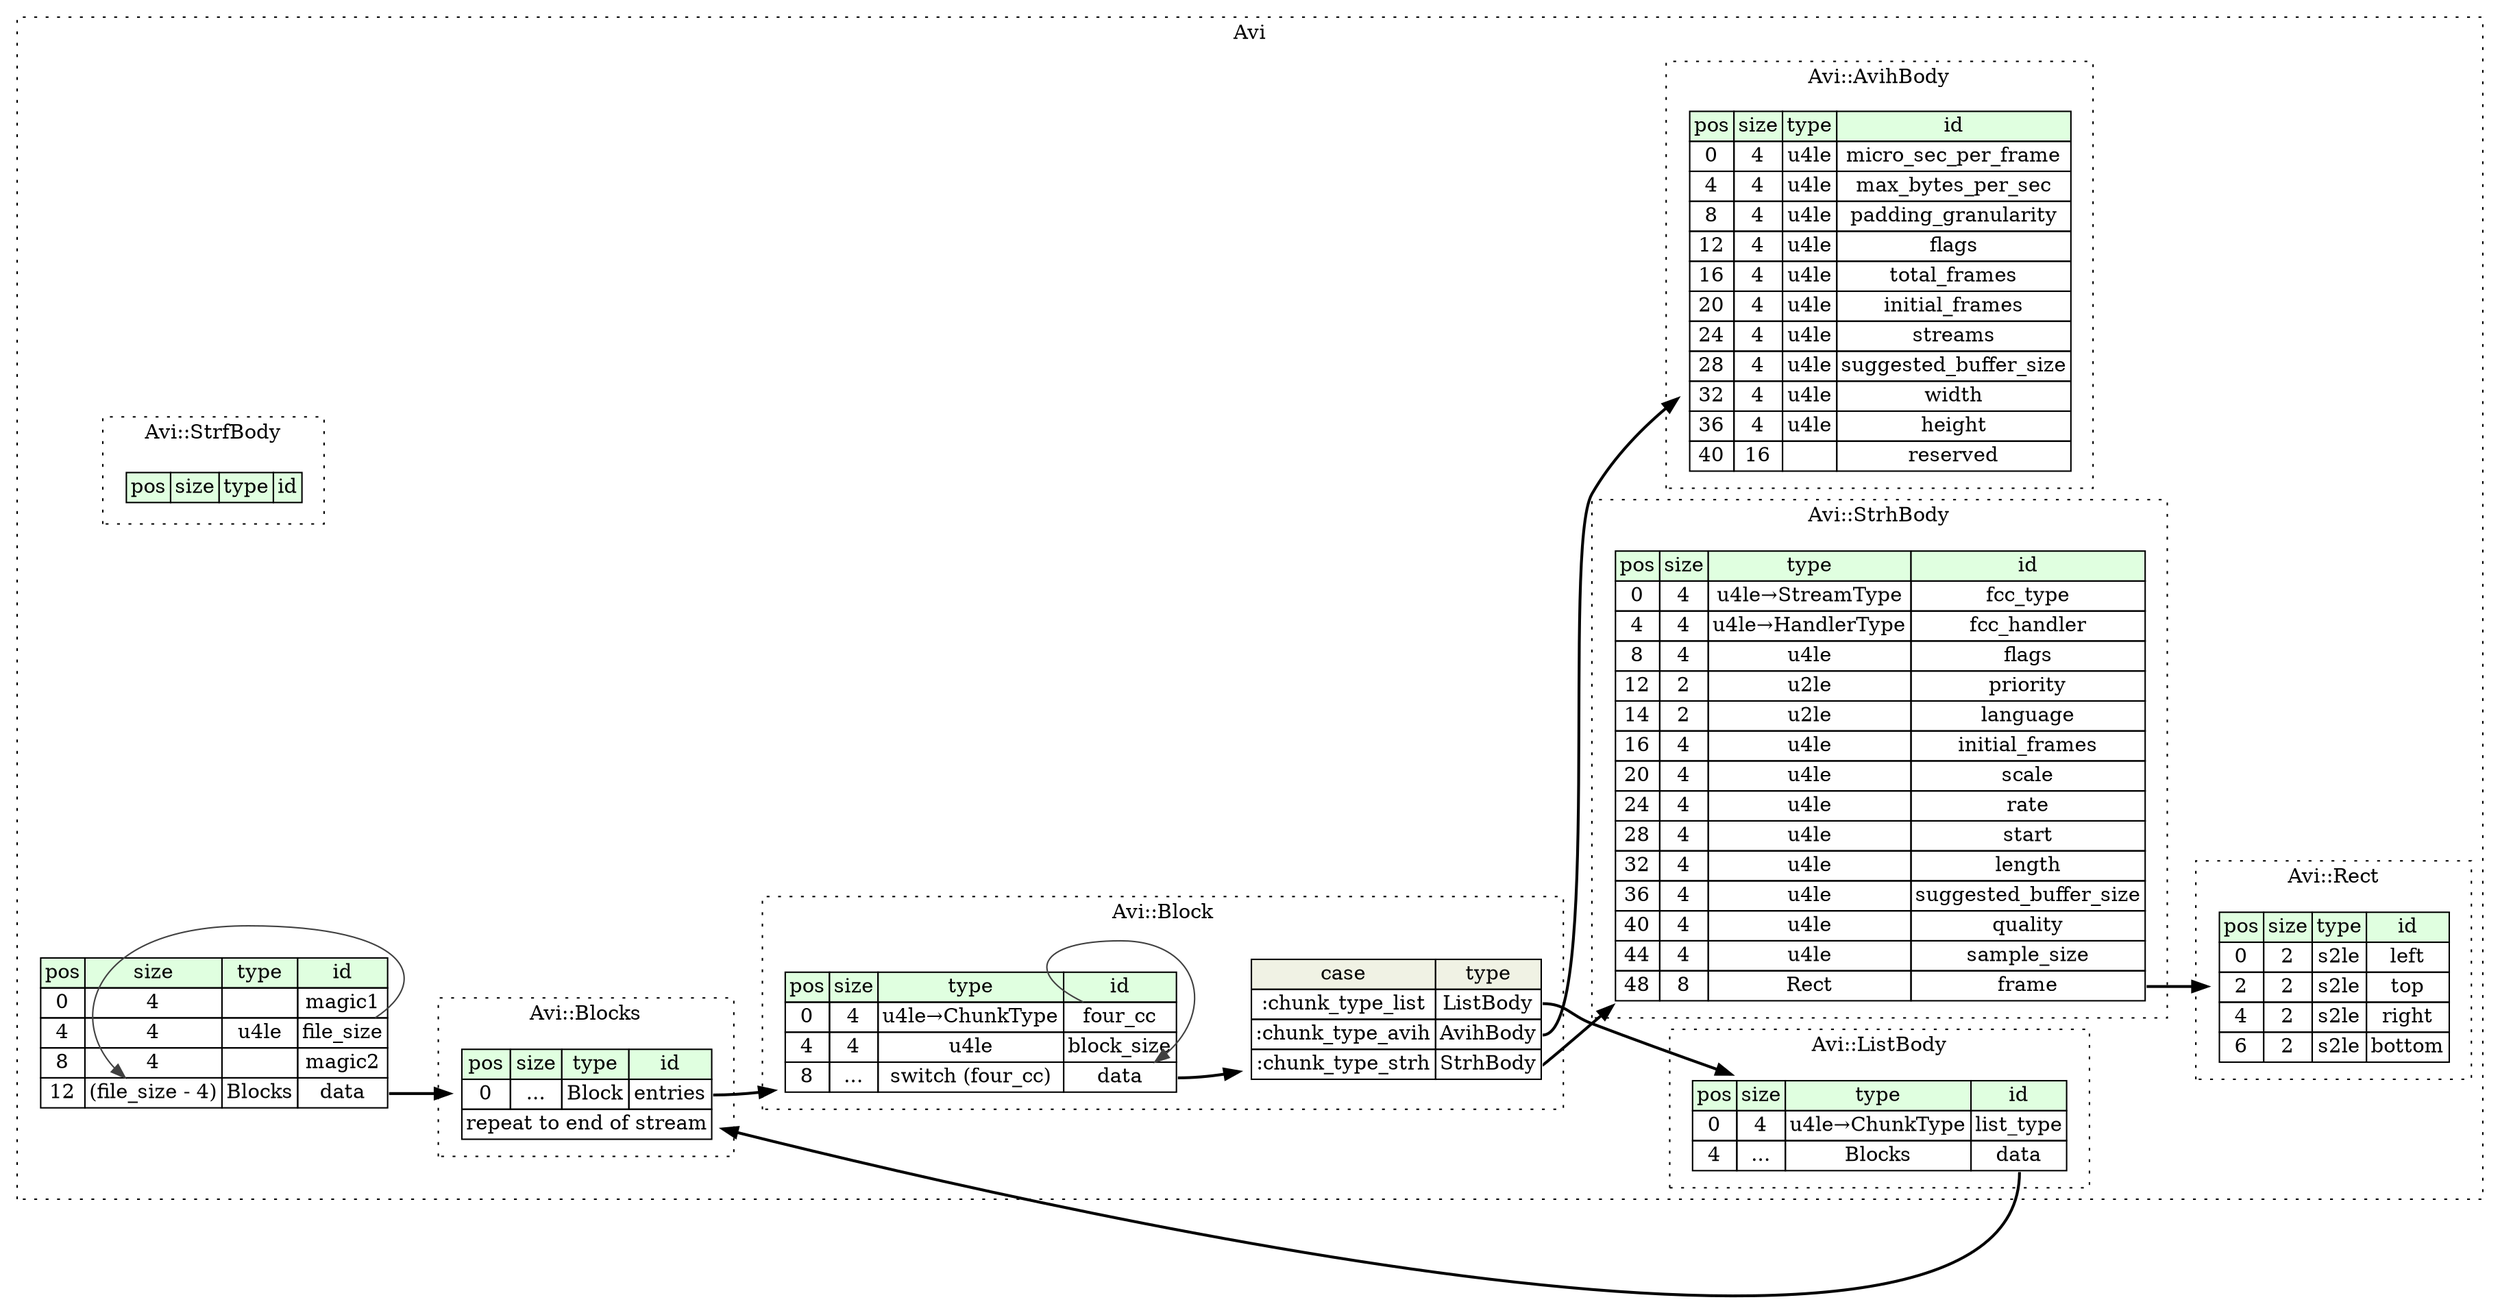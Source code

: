 digraph {
	rankdir=LR;
	node [shape=plaintext];
	subgraph cluster__avi {
		label="Avi";
		graph[style=dotted];

		avi__seq [label=<<TABLE BORDER="0" CELLBORDER="1" CELLSPACING="0">
			<TR><TD BGCOLOR="#E0FFE0">pos</TD><TD BGCOLOR="#E0FFE0">size</TD><TD BGCOLOR="#E0FFE0">type</TD><TD BGCOLOR="#E0FFE0">id</TD></TR>
			<TR><TD PORT="magic1_pos">0</TD><TD PORT="magic1_size">4</TD><TD></TD><TD PORT="magic1_type">magic1</TD></TR>
			<TR><TD PORT="file_size_pos">4</TD><TD PORT="file_size_size">4</TD><TD>u4le</TD><TD PORT="file_size_type">file_size</TD></TR>
			<TR><TD PORT="magic2_pos">8</TD><TD PORT="magic2_size">4</TD><TD></TD><TD PORT="magic2_type">magic2</TD></TR>
			<TR><TD PORT="data_pos">12</TD><TD PORT="data_size">(file_size - 4)</TD><TD>Blocks</TD><TD PORT="data_type">data</TD></TR>
		</TABLE>>];
		subgraph cluster__list_body {
			label="Avi::ListBody";
			graph[style=dotted];

			list_body__seq [label=<<TABLE BORDER="0" CELLBORDER="1" CELLSPACING="0">
				<TR><TD BGCOLOR="#E0FFE0">pos</TD><TD BGCOLOR="#E0FFE0">size</TD><TD BGCOLOR="#E0FFE0">type</TD><TD BGCOLOR="#E0FFE0">id</TD></TR>
				<TR><TD PORT="list_type_pos">0</TD><TD PORT="list_type_size">4</TD><TD>u4le→ChunkType</TD><TD PORT="list_type_type">list_type</TD></TR>
				<TR><TD PORT="data_pos">4</TD><TD PORT="data_size">...</TD><TD>Blocks</TD><TD PORT="data_type">data</TD></TR>
			</TABLE>>];
		}
		subgraph cluster__rect {
			label="Avi::Rect";
			graph[style=dotted];

			rect__seq [label=<<TABLE BORDER="0" CELLBORDER="1" CELLSPACING="0">
				<TR><TD BGCOLOR="#E0FFE0">pos</TD><TD BGCOLOR="#E0FFE0">size</TD><TD BGCOLOR="#E0FFE0">type</TD><TD BGCOLOR="#E0FFE0">id</TD></TR>
				<TR><TD PORT="left_pos">0</TD><TD PORT="left_size">2</TD><TD>s2le</TD><TD PORT="left_type">left</TD></TR>
				<TR><TD PORT="top_pos">2</TD><TD PORT="top_size">2</TD><TD>s2le</TD><TD PORT="top_type">top</TD></TR>
				<TR><TD PORT="right_pos">4</TD><TD PORT="right_size">2</TD><TD>s2le</TD><TD PORT="right_type">right</TD></TR>
				<TR><TD PORT="bottom_pos">6</TD><TD PORT="bottom_size">2</TD><TD>s2le</TD><TD PORT="bottom_type">bottom</TD></TR>
			</TABLE>>];
		}
		subgraph cluster__blocks {
			label="Avi::Blocks";
			graph[style=dotted];

			blocks__seq [label=<<TABLE BORDER="0" CELLBORDER="1" CELLSPACING="0">
				<TR><TD BGCOLOR="#E0FFE0">pos</TD><TD BGCOLOR="#E0FFE0">size</TD><TD BGCOLOR="#E0FFE0">type</TD><TD BGCOLOR="#E0FFE0">id</TD></TR>
				<TR><TD PORT="entries_pos">0</TD><TD PORT="entries_size">...</TD><TD>Block</TD><TD PORT="entries_type">entries</TD></TR>
				<TR><TD COLSPAN="4" PORT="entries__repeat">repeat to end of stream</TD></TR>
			</TABLE>>];
		}
		subgraph cluster__avih_body {
			label="Avi::AvihBody";
			graph[style=dotted];

			avih_body__seq [label=<<TABLE BORDER="0" CELLBORDER="1" CELLSPACING="0">
				<TR><TD BGCOLOR="#E0FFE0">pos</TD><TD BGCOLOR="#E0FFE0">size</TD><TD BGCOLOR="#E0FFE0">type</TD><TD BGCOLOR="#E0FFE0">id</TD></TR>
				<TR><TD PORT="micro_sec_per_frame_pos">0</TD><TD PORT="micro_sec_per_frame_size">4</TD><TD>u4le</TD><TD PORT="micro_sec_per_frame_type">micro_sec_per_frame</TD></TR>
				<TR><TD PORT="max_bytes_per_sec_pos">4</TD><TD PORT="max_bytes_per_sec_size">4</TD><TD>u4le</TD><TD PORT="max_bytes_per_sec_type">max_bytes_per_sec</TD></TR>
				<TR><TD PORT="padding_granularity_pos">8</TD><TD PORT="padding_granularity_size">4</TD><TD>u4le</TD><TD PORT="padding_granularity_type">padding_granularity</TD></TR>
				<TR><TD PORT="flags_pos">12</TD><TD PORT="flags_size">4</TD><TD>u4le</TD><TD PORT="flags_type">flags</TD></TR>
				<TR><TD PORT="total_frames_pos">16</TD><TD PORT="total_frames_size">4</TD><TD>u4le</TD><TD PORT="total_frames_type">total_frames</TD></TR>
				<TR><TD PORT="initial_frames_pos">20</TD><TD PORT="initial_frames_size">4</TD><TD>u4le</TD><TD PORT="initial_frames_type">initial_frames</TD></TR>
				<TR><TD PORT="streams_pos">24</TD><TD PORT="streams_size">4</TD><TD>u4le</TD><TD PORT="streams_type">streams</TD></TR>
				<TR><TD PORT="suggested_buffer_size_pos">28</TD><TD PORT="suggested_buffer_size_size">4</TD><TD>u4le</TD><TD PORT="suggested_buffer_size_type">suggested_buffer_size</TD></TR>
				<TR><TD PORT="width_pos">32</TD><TD PORT="width_size">4</TD><TD>u4le</TD><TD PORT="width_type">width</TD></TR>
				<TR><TD PORT="height_pos">36</TD><TD PORT="height_size">4</TD><TD>u4le</TD><TD PORT="height_type">height</TD></TR>
				<TR><TD PORT="reserved_pos">40</TD><TD PORT="reserved_size">16</TD><TD></TD><TD PORT="reserved_type">reserved</TD></TR>
			</TABLE>>];
		}
		subgraph cluster__block {
			label="Avi::Block";
			graph[style=dotted];

			block__seq [label=<<TABLE BORDER="0" CELLBORDER="1" CELLSPACING="0">
				<TR><TD BGCOLOR="#E0FFE0">pos</TD><TD BGCOLOR="#E0FFE0">size</TD><TD BGCOLOR="#E0FFE0">type</TD><TD BGCOLOR="#E0FFE0">id</TD></TR>
				<TR><TD PORT="four_cc_pos">0</TD><TD PORT="four_cc_size">4</TD><TD>u4le→ChunkType</TD><TD PORT="four_cc_type">four_cc</TD></TR>
				<TR><TD PORT="block_size_pos">4</TD><TD PORT="block_size_size">4</TD><TD>u4le</TD><TD PORT="block_size_type">block_size</TD></TR>
				<TR><TD PORT="data_pos">8</TD><TD PORT="data_size">...</TD><TD>switch (four_cc)</TD><TD PORT="data_type">data</TD></TR>
			</TABLE>>];
block__seq_data_switch [label=<<TABLE BORDER="0" CELLBORDER="1" CELLSPACING="0">
	<TR><TD BGCOLOR="#F0F2E4">case</TD><TD BGCOLOR="#F0F2E4">type</TD></TR>
	<TR><TD>:chunk_type_list</TD><TD PORT="case0">ListBody</TD></TR>
	<TR><TD>:chunk_type_avih</TD><TD PORT="case1">AvihBody</TD></TR>
	<TR><TD>:chunk_type_strh</TD><TD PORT="case2">StrhBody</TD></TR>
</TABLE>>];
		}
		subgraph cluster__strh_body {
			label="Avi::StrhBody";
			graph[style=dotted];

			strh_body__seq [label=<<TABLE BORDER="0" CELLBORDER="1" CELLSPACING="0">
				<TR><TD BGCOLOR="#E0FFE0">pos</TD><TD BGCOLOR="#E0FFE0">size</TD><TD BGCOLOR="#E0FFE0">type</TD><TD BGCOLOR="#E0FFE0">id</TD></TR>
				<TR><TD PORT="fcc_type_pos">0</TD><TD PORT="fcc_type_size">4</TD><TD>u4le→StreamType</TD><TD PORT="fcc_type_type">fcc_type</TD></TR>
				<TR><TD PORT="fcc_handler_pos">4</TD><TD PORT="fcc_handler_size">4</TD><TD>u4le→HandlerType</TD><TD PORT="fcc_handler_type">fcc_handler</TD></TR>
				<TR><TD PORT="flags_pos">8</TD><TD PORT="flags_size">4</TD><TD>u4le</TD><TD PORT="flags_type">flags</TD></TR>
				<TR><TD PORT="priority_pos">12</TD><TD PORT="priority_size">2</TD><TD>u2le</TD><TD PORT="priority_type">priority</TD></TR>
				<TR><TD PORT="language_pos">14</TD><TD PORT="language_size">2</TD><TD>u2le</TD><TD PORT="language_type">language</TD></TR>
				<TR><TD PORT="initial_frames_pos">16</TD><TD PORT="initial_frames_size">4</TD><TD>u4le</TD><TD PORT="initial_frames_type">initial_frames</TD></TR>
				<TR><TD PORT="scale_pos">20</TD><TD PORT="scale_size">4</TD><TD>u4le</TD><TD PORT="scale_type">scale</TD></TR>
				<TR><TD PORT="rate_pos">24</TD><TD PORT="rate_size">4</TD><TD>u4le</TD><TD PORT="rate_type">rate</TD></TR>
				<TR><TD PORT="start_pos">28</TD><TD PORT="start_size">4</TD><TD>u4le</TD><TD PORT="start_type">start</TD></TR>
				<TR><TD PORT="length_pos">32</TD><TD PORT="length_size">4</TD><TD>u4le</TD><TD PORT="length_type">length</TD></TR>
				<TR><TD PORT="suggested_buffer_size_pos">36</TD><TD PORT="suggested_buffer_size_size">4</TD><TD>u4le</TD><TD PORT="suggested_buffer_size_type">suggested_buffer_size</TD></TR>
				<TR><TD PORT="quality_pos">40</TD><TD PORT="quality_size">4</TD><TD>u4le</TD><TD PORT="quality_type">quality</TD></TR>
				<TR><TD PORT="sample_size_pos">44</TD><TD PORT="sample_size_size">4</TD><TD>u4le</TD><TD PORT="sample_size_type">sample_size</TD></TR>
				<TR><TD PORT="frame_pos">48</TD><TD PORT="frame_size">8</TD><TD>Rect</TD><TD PORT="frame_type">frame</TD></TR>
			</TABLE>>];
		}
		subgraph cluster__strf_body {
			label="Avi::StrfBody";
			graph[style=dotted];

			strf_body__seq [label=<<TABLE BORDER="0" CELLBORDER="1" CELLSPACING="0">
				<TR><TD BGCOLOR="#E0FFE0">pos</TD><TD BGCOLOR="#E0FFE0">size</TD><TD BGCOLOR="#E0FFE0">type</TD><TD BGCOLOR="#E0FFE0">id</TD></TR>
			</TABLE>>];
		}
	}
	avi__seq:file_size_type -> avi__seq:data_size [color="#404040"];
	avi__seq:data_type -> blocks__seq [style=bold];
	list_body__seq:data_type -> blocks__seq [style=bold];
	blocks__seq:entries_type -> block__seq [style=bold];
	block__seq:data_type -> block__seq_data_switch [style=bold];
	block__seq_data_switch:case0 -> list_body__seq [style=bold];
	block__seq_data_switch:case1 -> avih_body__seq [style=bold];
	block__seq_data_switch:case2 -> strh_body__seq [style=bold];
	block__seq:four_cc_type -> block__seq:data_type [color="#404040"];
	strh_body__seq:frame_type -> rect__seq [style=bold];
}
